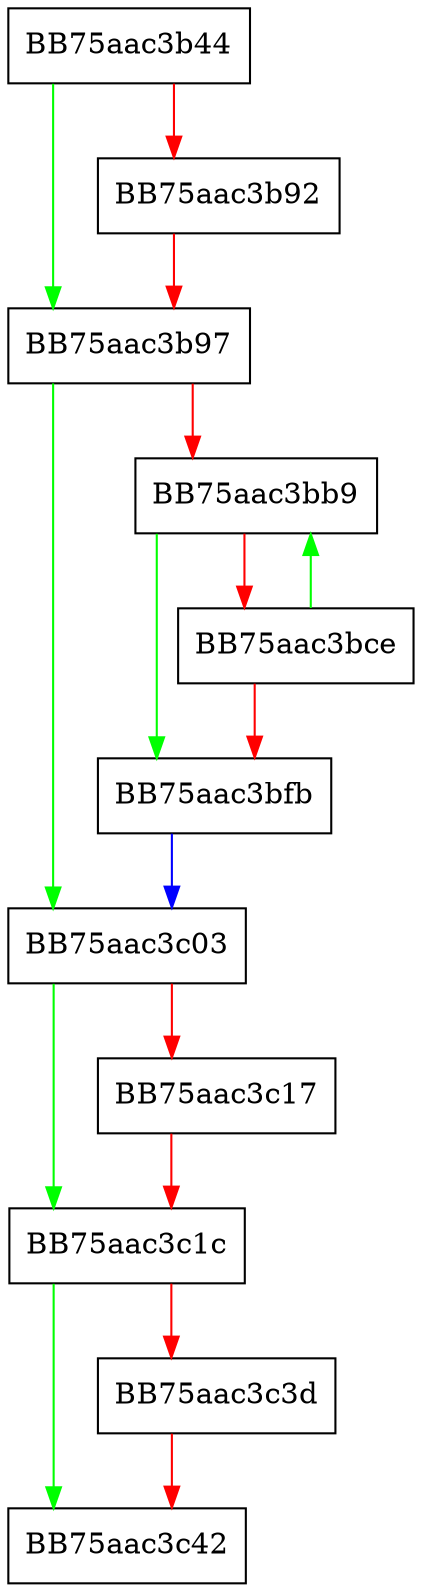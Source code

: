 digraph CreateNewNode {
  node [shape="box"];
  graph [splines=ortho];
  BB75aac3b44 -> BB75aac3b97 [color="green"];
  BB75aac3b44 -> BB75aac3b92 [color="red"];
  BB75aac3b92 -> BB75aac3b97 [color="red"];
  BB75aac3b97 -> BB75aac3c03 [color="green"];
  BB75aac3b97 -> BB75aac3bb9 [color="red"];
  BB75aac3bb9 -> BB75aac3bfb [color="green"];
  BB75aac3bb9 -> BB75aac3bce [color="red"];
  BB75aac3bce -> BB75aac3bb9 [color="green"];
  BB75aac3bce -> BB75aac3bfb [color="red"];
  BB75aac3bfb -> BB75aac3c03 [color="blue"];
  BB75aac3c03 -> BB75aac3c1c [color="green"];
  BB75aac3c03 -> BB75aac3c17 [color="red"];
  BB75aac3c17 -> BB75aac3c1c [color="red"];
  BB75aac3c1c -> BB75aac3c42 [color="green"];
  BB75aac3c1c -> BB75aac3c3d [color="red"];
  BB75aac3c3d -> BB75aac3c42 [color="red"];
}